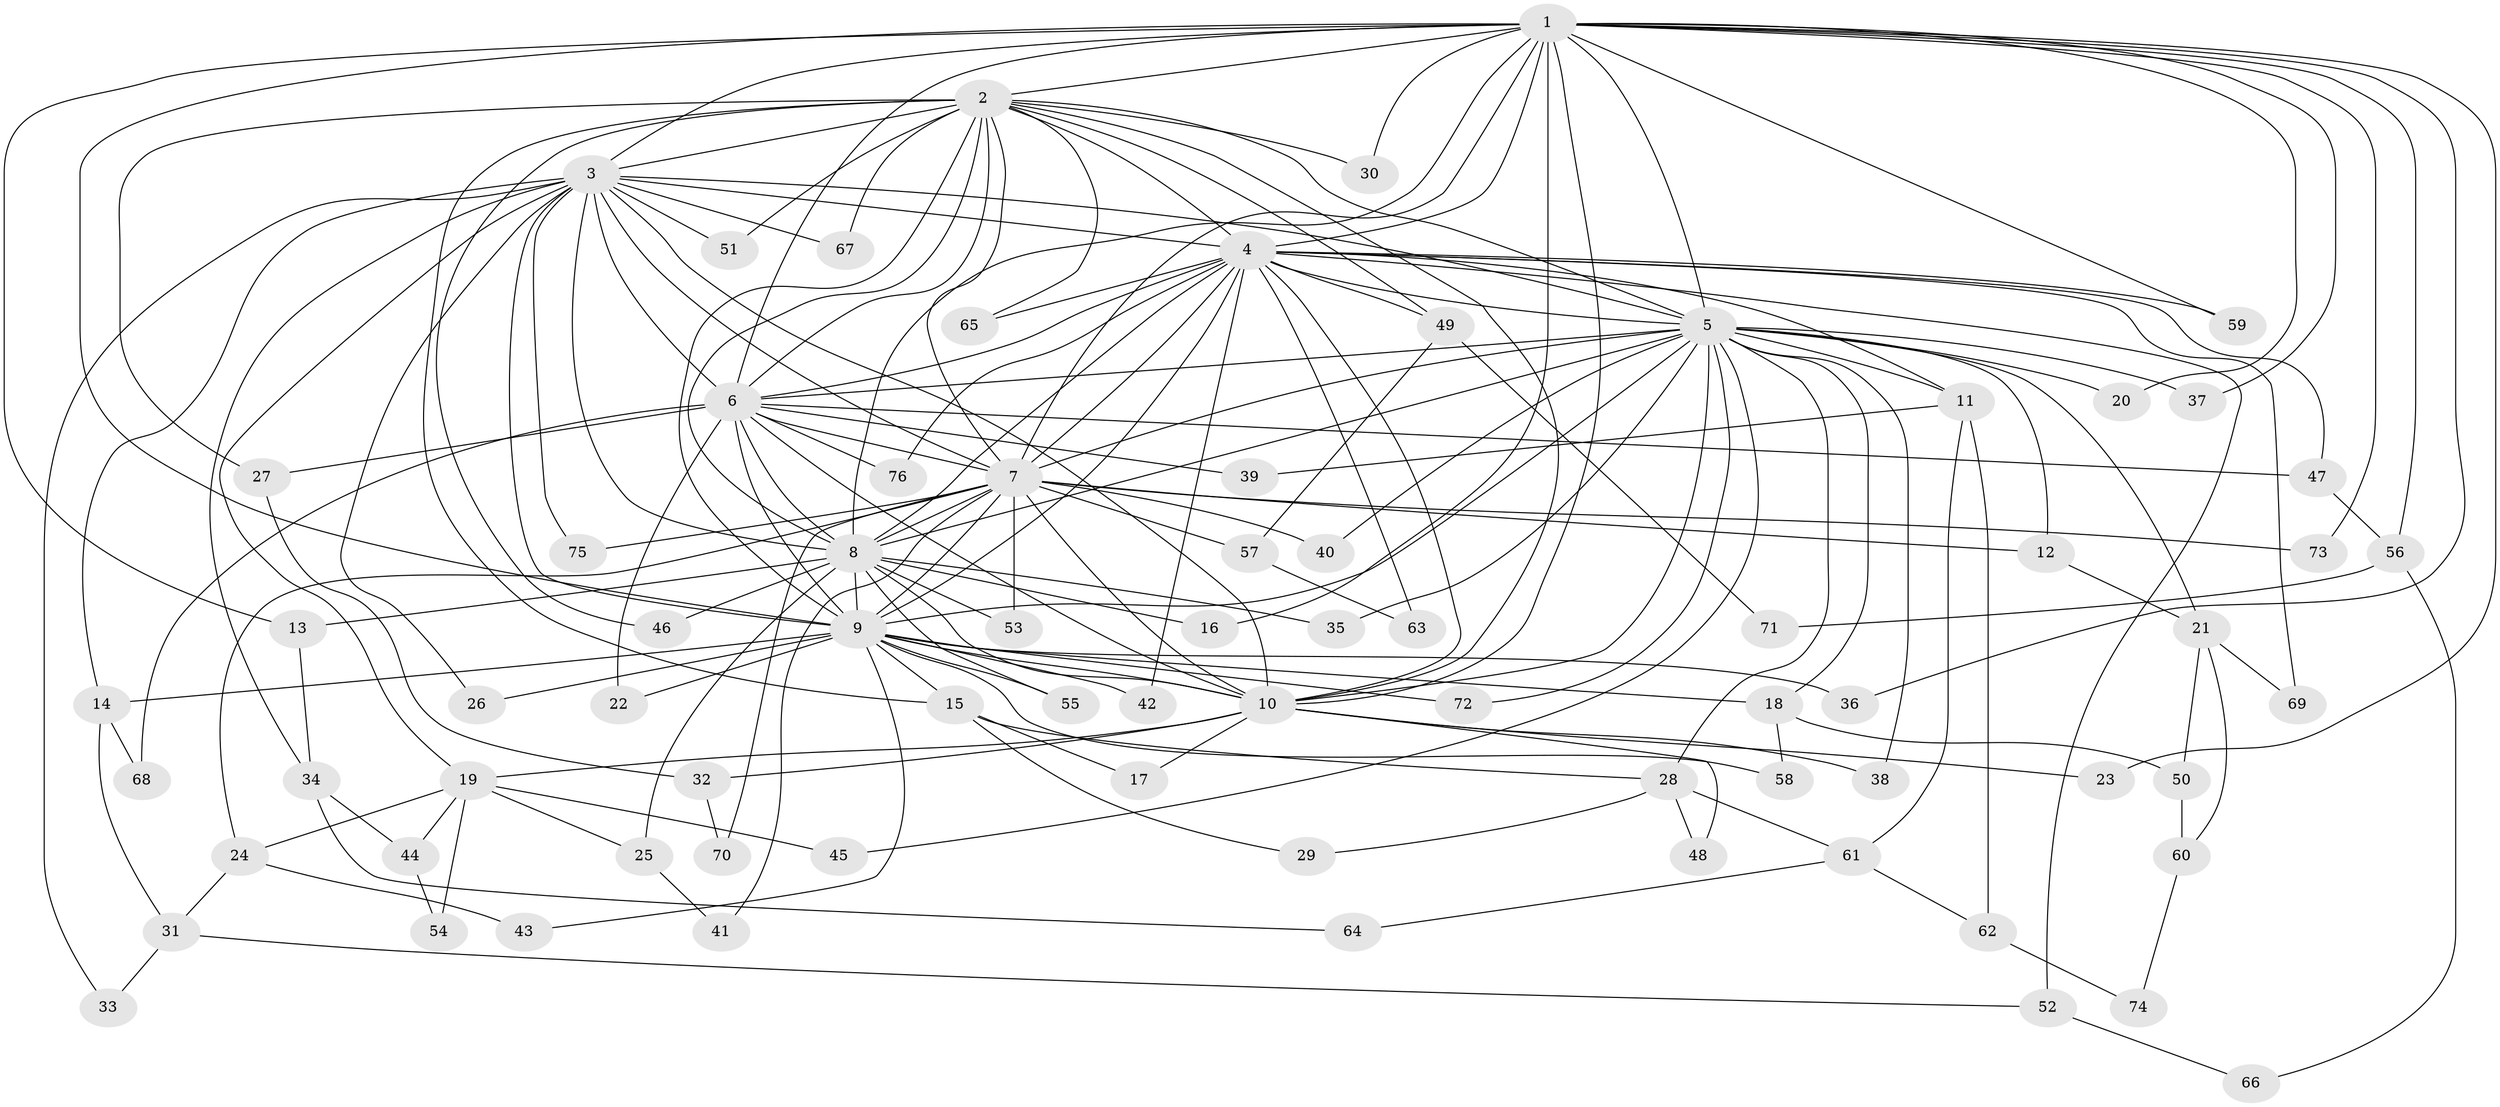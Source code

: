 // Generated by graph-tools (version 1.1) at 2025/01/03/09/25 03:01:17]
// undirected, 76 vertices, 177 edges
graph export_dot {
graph [start="1"]
  node [color=gray90,style=filled];
  1;
  2;
  3;
  4;
  5;
  6;
  7;
  8;
  9;
  10;
  11;
  12;
  13;
  14;
  15;
  16;
  17;
  18;
  19;
  20;
  21;
  22;
  23;
  24;
  25;
  26;
  27;
  28;
  29;
  30;
  31;
  32;
  33;
  34;
  35;
  36;
  37;
  38;
  39;
  40;
  41;
  42;
  43;
  44;
  45;
  46;
  47;
  48;
  49;
  50;
  51;
  52;
  53;
  54;
  55;
  56;
  57;
  58;
  59;
  60;
  61;
  62;
  63;
  64;
  65;
  66;
  67;
  68;
  69;
  70;
  71;
  72;
  73;
  74;
  75;
  76;
  1 -- 2;
  1 -- 3;
  1 -- 4;
  1 -- 5;
  1 -- 6;
  1 -- 7;
  1 -- 8;
  1 -- 9;
  1 -- 10;
  1 -- 13;
  1 -- 16;
  1 -- 20;
  1 -- 23;
  1 -- 30;
  1 -- 36;
  1 -- 37;
  1 -- 56;
  1 -- 59;
  1 -- 73;
  2 -- 3;
  2 -- 4;
  2 -- 5;
  2 -- 6;
  2 -- 7;
  2 -- 8;
  2 -- 9;
  2 -- 10;
  2 -- 15;
  2 -- 27;
  2 -- 30;
  2 -- 46;
  2 -- 49;
  2 -- 51;
  2 -- 65;
  2 -- 67;
  3 -- 4;
  3 -- 5;
  3 -- 6;
  3 -- 7;
  3 -- 8;
  3 -- 9;
  3 -- 10;
  3 -- 14;
  3 -- 19;
  3 -- 26;
  3 -- 33;
  3 -- 34;
  3 -- 51;
  3 -- 67;
  3 -- 75;
  4 -- 5;
  4 -- 6;
  4 -- 7;
  4 -- 8;
  4 -- 9;
  4 -- 10;
  4 -- 11;
  4 -- 42;
  4 -- 47;
  4 -- 49;
  4 -- 52;
  4 -- 59;
  4 -- 63;
  4 -- 65;
  4 -- 69;
  4 -- 76;
  5 -- 6;
  5 -- 7;
  5 -- 8;
  5 -- 9;
  5 -- 10;
  5 -- 11;
  5 -- 12;
  5 -- 18;
  5 -- 20;
  5 -- 21;
  5 -- 28;
  5 -- 35;
  5 -- 37;
  5 -- 38;
  5 -- 40;
  5 -- 45;
  5 -- 72;
  6 -- 7;
  6 -- 8;
  6 -- 9;
  6 -- 10;
  6 -- 22;
  6 -- 27;
  6 -- 39;
  6 -- 47;
  6 -- 68;
  6 -- 76;
  7 -- 8;
  7 -- 9;
  7 -- 10;
  7 -- 12;
  7 -- 24;
  7 -- 40;
  7 -- 41;
  7 -- 53;
  7 -- 57;
  7 -- 70;
  7 -- 73;
  7 -- 75;
  8 -- 9;
  8 -- 10;
  8 -- 13;
  8 -- 16;
  8 -- 25;
  8 -- 35;
  8 -- 46;
  8 -- 53;
  8 -- 55;
  9 -- 10;
  9 -- 14;
  9 -- 15;
  9 -- 18;
  9 -- 22;
  9 -- 26;
  9 -- 36;
  9 -- 42;
  9 -- 43;
  9 -- 55;
  9 -- 58;
  9 -- 72;
  10 -- 17;
  10 -- 19;
  10 -- 23;
  10 -- 32;
  10 -- 38;
  10 -- 48;
  11 -- 39;
  11 -- 61;
  11 -- 62;
  12 -- 21;
  13 -- 34;
  14 -- 31;
  14 -- 68;
  15 -- 17;
  15 -- 28;
  15 -- 29;
  18 -- 50;
  18 -- 58;
  19 -- 24;
  19 -- 25;
  19 -- 44;
  19 -- 45;
  19 -- 54;
  21 -- 50;
  21 -- 60;
  21 -- 69;
  24 -- 31;
  24 -- 43;
  25 -- 41;
  27 -- 32;
  28 -- 29;
  28 -- 48;
  28 -- 61;
  31 -- 33;
  31 -- 52;
  32 -- 70;
  34 -- 44;
  34 -- 64;
  44 -- 54;
  47 -- 56;
  49 -- 57;
  49 -- 71;
  50 -- 60;
  52 -- 66;
  56 -- 66;
  56 -- 71;
  57 -- 63;
  60 -- 74;
  61 -- 62;
  61 -- 64;
  62 -- 74;
}
